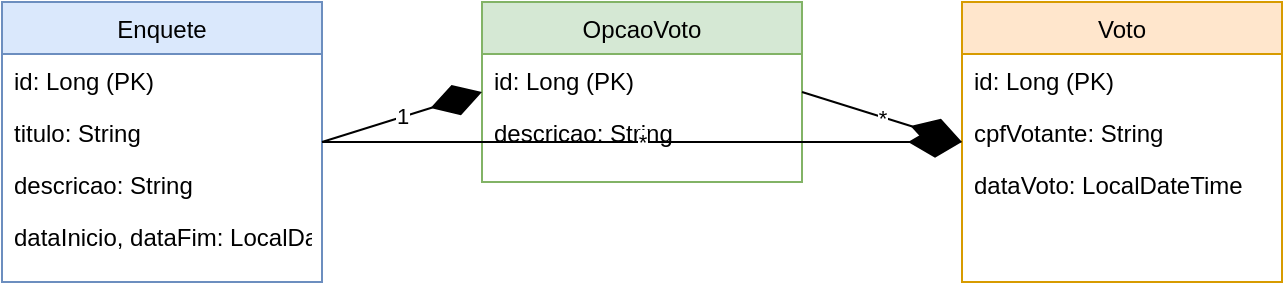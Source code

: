 <mxfile version="21.7.5" type="device">
  <diagram id="C5RBs43oDa-KdzZeNtuy" name="Page-1">
    <mxGraphModel dx="1422" dy="762" grid="1" gridSize="10" guides="1" tooltips="1" connect="1" arrows="1" fold="1" page="1" pageScale="1" pageWidth="827" pageHeight="1169" math="0" shadow="0">
      <root>
        <mxCell id="WIyWlLk6GJQsqaUBKTNV-0"/>
        <mxCell id="WIyWlLk6GJQsqaUBKTNV-1" parent="WIyWlLk6GJQsqaUBKTNV-0"/>
        
        <!-- Enquete Entity -->
        <mxCell id="enquete" value="Enquete" style="swimlane;fontStyle=0;childLayout=stackLayout;horizontal=1;startSize=26;horizontalStack=0;resizeParent=1;resizeParentMax=0;resizeLast=0;collapsible=1;marginBottom=0;fillColor=#dae8fc;strokeColor=#6c8ebf;" vertex="1" parent="WIyWlLk6GJQsqaUBKTNV-1">
          <mxGeometry x="40" y="40" width="160" height="140" as="geometry">
            <mxRectangle x="230" y="140" width="160" height="26" as="alternateBounds"/>
          </mxGeometry>
        </mxCell>
        <mxCell id="enquete_id" value="id: Long (PK)" style="text;strokeColor=none;fillColor=none;align=left;verticalAlign=middle;spacingLeft=4;spacingRight=4;overflow=hidden;points=[[0,0.5],[1,0.5]];portConstraint=eastwest;rotatable=0;" vertex="1" parent="enquete">
          <mxGeometry y="26" width="160" height="26" as="geometry"/>
        </mxCell>
        <mxCell id="enquete_titulo" value="titulo: String" style="text;strokeColor=none;fillColor=none;align=left;verticalAlign=middle;spacingLeft=4;spacingRight=4;overflow=hidden;points=[[0,0.5],[1,0.5]];portConstraint=eastwest;rotatable=0;" vertex="1" parent="enquete">
          <mxGeometry y="52" width="160" height="26" as="geometry"/>
        </mxCell>
        <mxCell id="enquete_descricao" value="descricao: String" style="text;strokeColor=none;fillColor=none;align=left;verticalAlign=middle;spacingLeft=4;spacingRight=4;overflow=hidden;points=[[0,0.5],[1,0.5]];portConstraint=eastwest;rotatable=0;" vertex="1" parent="enquete">
          <mxGeometry y="78" width="160" height="26" as="geometry"/>
        </mxCell>
        <mxCell id="enquete_data" value="dataInicio, dataFim: LocalDateTime" style="text;strokeColor=none;fillColor=none;align=left;verticalAlign=middle;spacingLeft=4;spacingRight=4;overflow=hidden;points=[[0,0.5],[1,0.5]];portConstraint=eastwest;rotatable=0;" vertex="1" parent="enquete">
          <mxGeometry y="104" width="160" height="26" as="geometry"/>
        </mxCell>
        
        <!-- OpcaoVoto Entity -->
        <mxCell id="opcao_voto" value="OpcaoVoto" style="swimlane;fontStyle=0;childLayout=stackLayout;horizontal=1;startSize=26;horizontalStack=0;resizeParent=1;resizeParentMax=0;resizeLast=0;collapsible=1;marginBottom=0;fillColor=#d5e8d4;strokeColor=#82b366;" vertex="1" parent="WIyWlLk6GJQsqaUBKTNV-1">
          <mxGeometry x="280" y="40" width="160" height="90" as="geometry"/>
        </mxCell>
        <mxCell id="opcao_voto_id" value="id: Long (PK)" style="text;strokeColor=none;fillColor=none;align=left;verticalAlign=middle;spacingLeft=4;spacingRight=4;overflow=hidden;points=[[0,0.5],[1,0.5]];portConstraint=eastwest;rotatable=0;" vertex="1" parent="opcao_voto">
          <mxGeometry y="26" width="160" height="26" as="geometry"/>
        </mxCell>
        <mxCell id="opcao_voto_descricao" value="descricao: String" style="text;strokeColor=none;fillColor=none;align=left;verticalAlign=middle;spacingLeft=4;spacingRight=4;overflow=hidden;points=[[0,0.5],[1,0.5]];portConstraint=eastwest;rotatable=0;" vertex="1" parent="opcao_voto">
          <mxGeometry y="52" width="160" height="26" as="geometry"/>
        </mxCell>
        
        <!-- Voto Entity -->
        <mxCell id="voto" value="Voto" style="swimlane;fontStyle=0;childLayout=stackLayout;horizontal=1;startSize=26;horizontalStack=0;resizeParent=1;resizeParentMax=0;resizeLast=0;collapsible=1;marginBottom=0;fillColor=#ffe6cc;strokeColor=#d79b00;" vertex="1" parent="WIyWlLk6GJQsqaUBKTNV-1">
          <mxGeometry x="520" y="40" width="160" height="140" as="geometry"/>
        </mxCell>
        <mxCell id="voto_id" value="id: Long (PK)" style="text;strokeColor=none;fillColor=none;align=left;verticalAlign=middle;spacingLeft=4;spacingRight=4;overflow=hidden;points=[[0,0.5],[1,0.5]];portConstraint=eastwest;rotatable=0;" vertex="1" parent="voto">
          <mxGeometry y="26" width="160" height="26" as="geometry"/>
        </mxCell>
        <mxCell id="voto_cpf" value="cpfVotante: String" style="text;strokeColor=none;fillColor=none;align=left;verticalAlign=middle;spacingLeft=4;spacingRight=4;overflow=hidden;points=[[0,0.5],[1,0.5]];portConstraint=eastwest;rotatable=0;" vertex="1" parent="voto">
          <mxGeometry y="52" width="160" height="26" as="geometry"/>
        </mxCell>
        <mxCell id="voto_data" value="dataVoto: LocalDateTime" style="text;strokeColor=none;fillColor=none;align=left;verticalAlign=middle;spacingLeft=4;spacingRight=4;overflow=hidden;points=[[0,0.5],[1,0.5]];portConstraint=eastwest;rotatable=0;" vertex="1" parent="voto">
          <mxGeometry y="78" width="160" height="26" as="geometry"/>
        </mxCell>
        
        <!-- Relationships -->
        <mxCell id="rel1" value="1" style="endArrow=diamondThin;endFill=1;endSize=24;html=1;rounded=0;exitX=1;exitY=0.5;exitDx=0;exitDy=0;entryX=0;entryY=0.5;entryDx=0;entryDy=0;" edge="1" parent="WIyWlLk6GJQsqaUBKTNV-1" source="enquete" target="opcao_voto">
          <mxGeometry width="160" relative="1" as="geometry">
            <mxPoint x="390" y="420" as="sourcePoint"/>
            <mxPoint x="550" y="420" as="targetPoint"/>
          </mxGeometry>
        </mxCell>
        <mxCell id="rel2" value="*" style="endArrow=diamondThin;endFill=1;endSize=24;html=1;rounded=0;exitX=1;exitY=0.5;exitDx=0;exitDy=0;entryX=0;entryY=0.5;entryDx=0;entryDy=0;" edge="1" parent="WIyWlLk6GJQsqaUBKTNV-1" source="enquete" target="voto">
          <mxGeometry width="160" relative="1" as="geometry">
            <mxPoint x="390" y="420" as="sourcePoint"/>
            <mxPoint x="550" y="420" as="targetPoint"/>
          </mxGeometry>
        </mxCell>
        <mxCell id="rel3" value="*" style="endArrow=diamondThin;endFill=1;endSize=24;html=1;rounded=0;exitX=1;exitY=0.5;exitDx=0;exitDy=0;entryX=0;entryY=0.5;entryDx=0;entryDy=0;" edge="1" parent="WIyWlLk6GJQsqaUBKTNV-1" source="opcao_voto" target="voto">
          <mxGeometry width="160" relative="1" as="geometry">
            <mxPoint x="390" y="420" as="sourcePoint"/>
            <mxPoint x="550" y="420" as="targetPoint"/>
          </mxGeometry>
        </mxCell>
      </root>
    </mxGraphModel>
  </diagram>
</mxfile> 